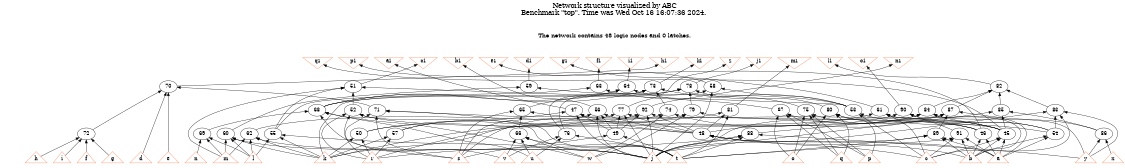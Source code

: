 # Network structure generated by ABC

digraph network {
size = "7.5,10";
center = true;
edge [dir = back];

{
  node [shape = plaintext];
  edge [style = invis];
  LevelTitle1 [label=""];
  LevelTitle2 [label=""];
  Level4 [label = ""];
  Level3 [label = ""];
  Level2 [label = ""];
  Level1 [label = ""];
  Level0 [label = ""];
  LevelTitle1 ->  LevelTitle2 ->  Level4 ->  Level3 ->  Level2 ->  Level1 ->  Level0;
}

{
  rank = same;
  LevelTitle1;
  title1 [shape=plaintext,
          fontsize=20,
          fontname = "Times-Roman",
          label="Network structure visualized by ABC\nBenchmark \"top\". Time was Wed Oct 16 16:07:36 2024. "
         ];
}

{
  rank = same;
  LevelTitle2;
  title2 [shape=plaintext,
          fontsize=18,
          fontname = "Times-Roman",
          label="The network contains 48 logic nodes and 0 latches.\n"
         ];
}

{
  rank = same;
  Level4;
  Node26 [label = "q1", shape = invtriangle, color = coral, fillcolor = coral];
  Node27 [label = "p1", shape = invtriangle, color = coral, fillcolor = coral];
  Node28 [label = "a1", shape = invtriangle, color = coral, fillcolor = coral];
  Node29 [label = "c1", shape = invtriangle, color = coral, fillcolor = coral];
  Node30 [label = "b1", shape = invtriangle, color = coral, fillcolor = coral];
  Node31 [label = "e1", shape = invtriangle, color = coral, fillcolor = coral];
  Node32 [label = "d1", shape = invtriangle, color = coral, fillcolor = coral];
  Node33 [label = "g1", shape = invtriangle, color = coral, fillcolor = coral];
  Node34 [label = "f1", shape = invtriangle, color = coral, fillcolor = coral];
  Node35 [label = "i1", shape = invtriangle, color = coral, fillcolor = coral];
  Node36 [label = "h1", shape = invtriangle, color = coral, fillcolor = coral];
  Node37 [label = "k1", shape = invtriangle, color = coral, fillcolor = coral];
  Node38 [label = "z", shape = invtriangle, color = coral, fillcolor = coral];
  Node39 [label = "j1", shape = invtriangle, color = coral, fillcolor = coral];
  Node40 [label = "m1", shape = invtriangle, color = coral, fillcolor = coral];
  Node41 [label = "l1", shape = invtriangle, color = coral, fillcolor = coral];
  Node42 [label = "o1", shape = invtriangle, color = coral, fillcolor = coral];
  Node43 [label = "n1", shape = invtriangle, color = coral, fillcolor = coral];
}

{
  rank = same;
  Level3;
  Node51 [label = "51\n", shape = ellipse];
  Node58 [label = "58\n", shape = ellipse];
  Node59 [label = "59\n", shape = ellipse];
  Node63 [label = "63\n", shape = ellipse];
  Node64 [label = "64\n", shape = ellipse];
  Node70 [label = "70\n", shape = ellipse];
  Node73 [label = "73\n", shape = ellipse];
  Node78 [label = "78\n", shape = ellipse];
  Node82 [label = "82\n", shape = ellipse];
}

{
  rank = same;
  Level2;
  Node47 [label = "47\n", shape = ellipse];
  Node52 [label = "52\n", shape = ellipse];
  Node53 [label = "53\n", shape = ellipse];
  Node56 [label = "56\n", shape = ellipse];
  Node61 [label = "61\n", shape = ellipse];
  Node65 [label = "65\n", shape = ellipse];
  Node67 [label = "67\n", shape = ellipse];
  Node68 [label = "68\n", shape = ellipse];
  Node71 [label = "71\n", shape = ellipse];
  Node74 [label = "74\n", shape = ellipse];
  Node75 [label = "75\n", shape = ellipse];
  Node77 [label = "77\n", shape = ellipse];
  Node79 [label = "79\n", shape = ellipse];
  Node80 [label = "80\n", shape = ellipse];
  Node81 [label = "81\n", shape = ellipse];
  Node83 [label = "83\n", shape = ellipse];
  Node84 [label = "84\n", shape = ellipse];
  Node85 [label = "85\n", shape = ellipse];
  Node87 [label = "87\n", shape = ellipse];
  Node90 [label = "90\n", shape = ellipse];
  Node92 [label = "92\n", shape = ellipse];
}

{
  rank = same;
  Level1;
  Node45 [label = "45\n", shape = ellipse];
  Node46 [label = "46\n", shape = ellipse];
  Node48 [label = "48\n", shape = ellipse];
  Node49 [label = "49\n", shape = ellipse];
  Node50 [label = "50\n", shape = ellipse];
  Node54 [label = "54\n", shape = ellipse];
  Node55 [label = "55\n", shape = ellipse];
  Node57 [label = "57\n", shape = ellipse];
  Node60 [label = "60\n", shape = ellipse];
  Node62 [label = "62\n", shape = ellipse];
  Node66 [label = "66\n", shape = ellipse];
  Node69 [label = "69\n", shape = ellipse];
  Node72 [label = "72\n", shape = ellipse];
  Node76 [label = "76\n", shape = ellipse];
  Node86 [label = "86\n", shape = ellipse];
  Node88 [label = "88\n", shape = ellipse];
  Node89 [label = "89\n", shape = ellipse];
  Node91 [label = "91\n", shape = ellipse];
}

{
  rank = same;
  Level0;
  Node1 [label = "a", shape = triangle, color = coral, fillcolor = coral];
  Node2 [label = "b", shape = triangle, color = coral, fillcolor = coral];
  Node3 [label = "c", shape = triangle, color = coral, fillcolor = coral];
  Node4 [label = "d", shape = triangle, color = coral, fillcolor = coral];
  Node5 [label = "e", shape = triangle, color = coral, fillcolor = coral];
  Node6 [label = "f", shape = triangle, color = coral, fillcolor = coral];
  Node7 [label = "g", shape = triangle, color = coral, fillcolor = coral];
  Node8 [label = "h", shape = triangle, color = coral, fillcolor = coral];
  Node9 [label = "i", shape = triangle, color = coral, fillcolor = coral];
  Node10 [label = "j", shape = triangle, color = coral, fillcolor = coral];
  Node11 [label = "k", shape = triangle, color = coral, fillcolor = coral];
  Node12 [label = "l", shape = triangle, color = coral, fillcolor = coral];
  Node13 [label = "m", shape = triangle, color = coral, fillcolor = coral];
  Node14 [label = "n", shape = triangle, color = coral, fillcolor = coral];
  Node15 [label = "o", shape = triangle, color = coral, fillcolor = coral];
  Node16 [label = "p", shape = triangle, color = coral, fillcolor = coral];
  Node17 [label = "q", shape = triangle, color = coral, fillcolor = coral];
  Node18 [label = "r", shape = triangle, color = coral, fillcolor = coral];
  Node19 [label = "s", shape = triangle, color = coral, fillcolor = coral];
  Node20 [label = "t", shape = triangle, color = coral, fillcolor = coral];
  Node21 [label = "u", shape = triangle, color = coral, fillcolor = coral];
  Node22 [label = "v", shape = triangle, color = coral, fillcolor = coral];
  Node23 [label = "w", shape = triangle, color = coral, fillcolor = coral];
  Node24 [label = "x", shape = triangle, color = coral, fillcolor = coral];
  Node25 [label = "y", shape = triangle, color = coral, fillcolor = coral];
}

title1 -> title2 [style = invis];
title2 -> Node26 [style = invis];
title2 -> Node27 [style = invis];
title2 -> Node28 [style = invis];
title2 -> Node29 [style = invis];
title2 -> Node30 [style = invis];
title2 -> Node31 [style = invis];
title2 -> Node32 [style = invis];
title2 -> Node33 [style = invis];
title2 -> Node34 [style = invis];
title2 -> Node35 [style = invis];
title2 -> Node36 [style = invis];
title2 -> Node37 [style = invis];
title2 -> Node38 [style = invis];
title2 -> Node39 [style = invis];
title2 -> Node40 [style = invis];
title2 -> Node41 [style = invis];
title2 -> Node42 [style = invis];
title2 -> Node43 [style = invis];
Node26 -> Node27 [style = invis];
Node27 -> Node28 [style = invis];
Node28 -> Node29 [style = invis];
Node29 -> Node30 [style = invis];
Node30 -> Node31 [style = invis];
Node31 -> Node32 [style = invis];
Node32 -> Node33 [style = invis];
Node33 -> Node34 [style = invis];
Node34 -> Node35 [style = invis];
Node35 -> Node36 [style = invis];
Node36 -> Node37 [style = invis];
Node37 -> Node38 [style = invis];
Node38 -> Node39 [style = invis];
Node39 -> Node40 [style = invis];
Node40 -> Node41 [style = invis];
Node41 -> Node42 [style = invis];
Node42 -> Node43 [style = invis];
Node26 -> Node45 [style = solid];
Node27 -> Node46 [style = solid];
Node28 -> Node47 [style = solid];
Node29 -> Node51 [style = solid];
Node30 -> Node56 [style = solid];
Node31 -> Node58 [style = solid];
Node32 -> Node59 [style = solid];
Node33 -> Node61 [style = solid];
Node34 -> Node63 [style = solid];
Node35 -> Node64 [style = solid];
Node36 -> Node70 [style = solid];
Node37 -> Node73 [style = solid];
Node38 -> Node77 [style = solid];
Node39 -> Node78 [style = solid];
Node40 -> Node81 [style = solid];
Node41 -> Node82 [style = solid];
Node42 -> Node90 [style = solid];
Node43 -> Node92 [style = solid];
Node45 -> Node1 [style = solid];
Node45 -> Node2 [style = solid];
Node45 -> Node3 [style = solid];
Node46 -> Node1 [style = solid];
Node46 -> Node2 [style = solid];
Node47 -> Node48 [style = solid];
Node47 -> Node49 [style = solid];
Node47 -> Node50 [style = solid];
Node47 -> Node10 [style = solid];
Node48 -> Node1 [style = solid];
Node48 -> Node2 [style = solid];
Node48 -> Node3 [style = solid];
Node49 -> Node19 [style = solid];
Node49 -> Node20 [style = solid];
Node50 -> Node11 [style = solid];
Node50 -> Node18 [style = solid];
Node51 -> Node52 [style = solid];
Node51 -> Node53 [style = solid];
Node51 -> Node55 [style = solid];
Node51 -> Node13 [style = solid];
Node52 -> Node48 [style = solid];
Node52 -> Node18 [style = solid];
Node52 -> Node19 [style = solid];
Node52 -> Node20 [style = solid];
Node53 -> Node54 [style = solid];
Node53 -> Node3 [style = solid];
Node54 -> Node1 [style = solid];
Node54 -> Node2 [style = solid];
Node55 -> Node10 [style = solid];
Node55 -> Node11 [style = solid];
Node55 -> Node12 [style = solid];
Node56 -> Node48 [style = solid];
Node56 -> Node49 [style = solid];
Node56 -> Node57 [style = solid];
Node56 -> Node10 [style = solid];
Node57 -> Node11 [style = solid];
Node57 -> Node18 [style = solid];
Node58 -> Node53 [style = solid];
Node58 -> Node10 [style = solid];
Node58 -> Node11 [style = solid];
Node59 -> Node53 [style = solid];
Node59 -> Node60 [style = solid];
Node60 -> Node10 [style = solid];
Node60 -> Node11 [style = solid];
Node60 -> Node12 [style = solid];
Node60 -> Node13 [style = solid];
Node61 -> Node62 [style = solid];
Node61 -> Node1 [style = solid];
Node61 -> Node2 [style = solid];
Node61 -> Node3 [style = solid];
Node62 -> Node10 [style = solid];
Node62 -> Node11 [style = solid];
Node62 -> Node12 [style = solid];
Node62 -> Node13 [style = solid];
Node63 -> Node53 [style = solid];
Node63 -> Node55 [style = solid];
Node64 -> Node65 [style = solid];
Node64 -> Node67 [style = solid];
Node64 -> Node68 [style = solid];
Node65 -> Node46 [style = solid];
Node65 -> Node66 [style = solid];
Node65 -> Node19 [style = solid];
Node66 -> Node20 [style = solid];
Node66 -> Node21 [style = solid];
Node66 -> Node22 [style = solid];
Node66 -> Node23 [style = solid];
Node67 -> Node45 [style = solid];
Node67 -> Node15 [style = solid];
Node67 -> Node16 [style = solid];
Node67 -> Node17 [style = solid];
Node68 -> Node69 [style = solid];
Node68 -> Node21 [style = solid];
Node68 -> Node22 [style = solid];
Node68 -> Node23 [style = solid];
Node69 -> Node12 [style = solid];
Node69 -> Node13 [style = solid];
Node69 -> Node14 [style = solid];
Node70 -> Node71 [style = solid];
Node70 -> Node72 [style = solid];
Node70 -> Node4 [style = solid];
Node70 -> Node5 [style = solid];
Node71 -> Node45 [style = solid];
Node71 -> Node18 [style = solid];
Node71 -> Node19 [style = solid];
Node71 -> Node20 [style = solid];
Node72 -> Node6 [style = solid];
Node72 -> Node7 [style = solid];
Node72 -> Node8 [style = solid];
Node72 -> Node9 [style = solid];
Node73 -> Node68 [style = solid];
Node73 -> Node74 [style = solid];
Node73 -> Node75 [style = solid];
Node73 -> Node76 [style = solid];
Node74 -> Node46 [style = solid];
Node74 -> Node19 [style = solid];
Node74 -> Node23 [style = solid];
Node75 -> Node45 [style = solid];
Node75 -> Node15 [style = solid];
Node75 -> Node16 [style = solid];
Node75 -> Node17 [style = solid];
Node76 -> Node20 [style = solid];
Node76 -> Node21 [style = solid];
Node76 -> Node22 [style = solid];
Node77 -> Node48 [style = solid];
Node77 -> Node49 [style = solid];
Node77 -> Node50 [style = solid];
Node77 -> Node10 [style = solid];
Node78 -> Node68 [style = solid];
Node78 -> Node79 [style = solid];
Node78 -> Node80 [style = solid];
Node78 -> Node76 [style = solid];
Node79 -> Node46 [style = solid];
Node79 -> Node19 [style = solid];
Node79 -> Node23 [style = solid];
Node80 -> Node45 [style = solid];
Node80 -> Node15 [style = solid];
Node80 -> Node16 [style = solid];
Node80 -> Node17 [style = solid];
Node81 -> Node48 [style = solid];
Node81 -> Node18 [style = solid];
Node81 -> Node20 [style = solid];
Node82 -> Node83 [style = solid];
Node82 -> Node84 [style = solid];
Node82 -> Node85 [style = solid];
Node82 -> Node87 [style = solid];
Node83 -> Node54 [style = solid];
Node83 -> Node3 [style = solid];
Node83 -> Node10 [style = solid];
Node83 -> Node25 [style = solid];
Node84 -> Node54 [style = solid];
Node84 -> Node10 [style = solid];
Node84 -> Node11 [style = solid];
Node84 -> Node25 [style = solid];
Node85 -> Node45 [style = solid];
Node85 -> Node86 [style = solid];
Node85 -> Node10 [style = solid];
Node86 -> Node24 [style = solid];
Node86 -> Node25 [style = solid];
Node87 -> Node48 [style = solid];
Node87 -> Node86 [style = solid];
Node87 -> Node88 [style = solid];
Node87 -> Node89 [style = solid];
Node88 -> Node10 [style = solid];
Node88 -> Node18 [style = solid];
Node88 -> Node20 [style = solid];
Node88 -> Node25 [style = solid];
Node89 -> Node1 [style = solid];
Node89 -> Node2 [style = solid];
Node89 -> Node10 [style = solid];
Node89 -> Node20 [style = solid];
Node90 -> Node54 [style = solid];
Node90 -> Node91 [style = solid];
Node90 -> Node11 [style = solid];
Node91 -> Node1 [style = solid];
Node91 -> Node2 [style = solid];
Node91 -> Node3 [style = solid];
Node91 -> Node20 [style = solid];
Node92 -> Node48 [style = solid];
Node92 -> Node49 [style = solid];
Node92 -> Node57 [style = solid];
Node92 -> Node10 [style = solid];
}

